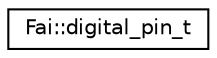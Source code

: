 digraph "Graphical Class Hierarchy"
{
  edge [fontname="Helvetica",fontsize="10",labelfontname="Helvetica",labelfontsize="10"];
  node [fontname="Helvetica",fontsize="10",shape=record];
  rankdir="LR";
  Node1 [label="Fai::digital_pin_t",height=0.2,width=0.4,color="black", fillcolor="white", style="filled",URL="$de/d1e/structFai_1_1digital__pin__t.html"];
}
